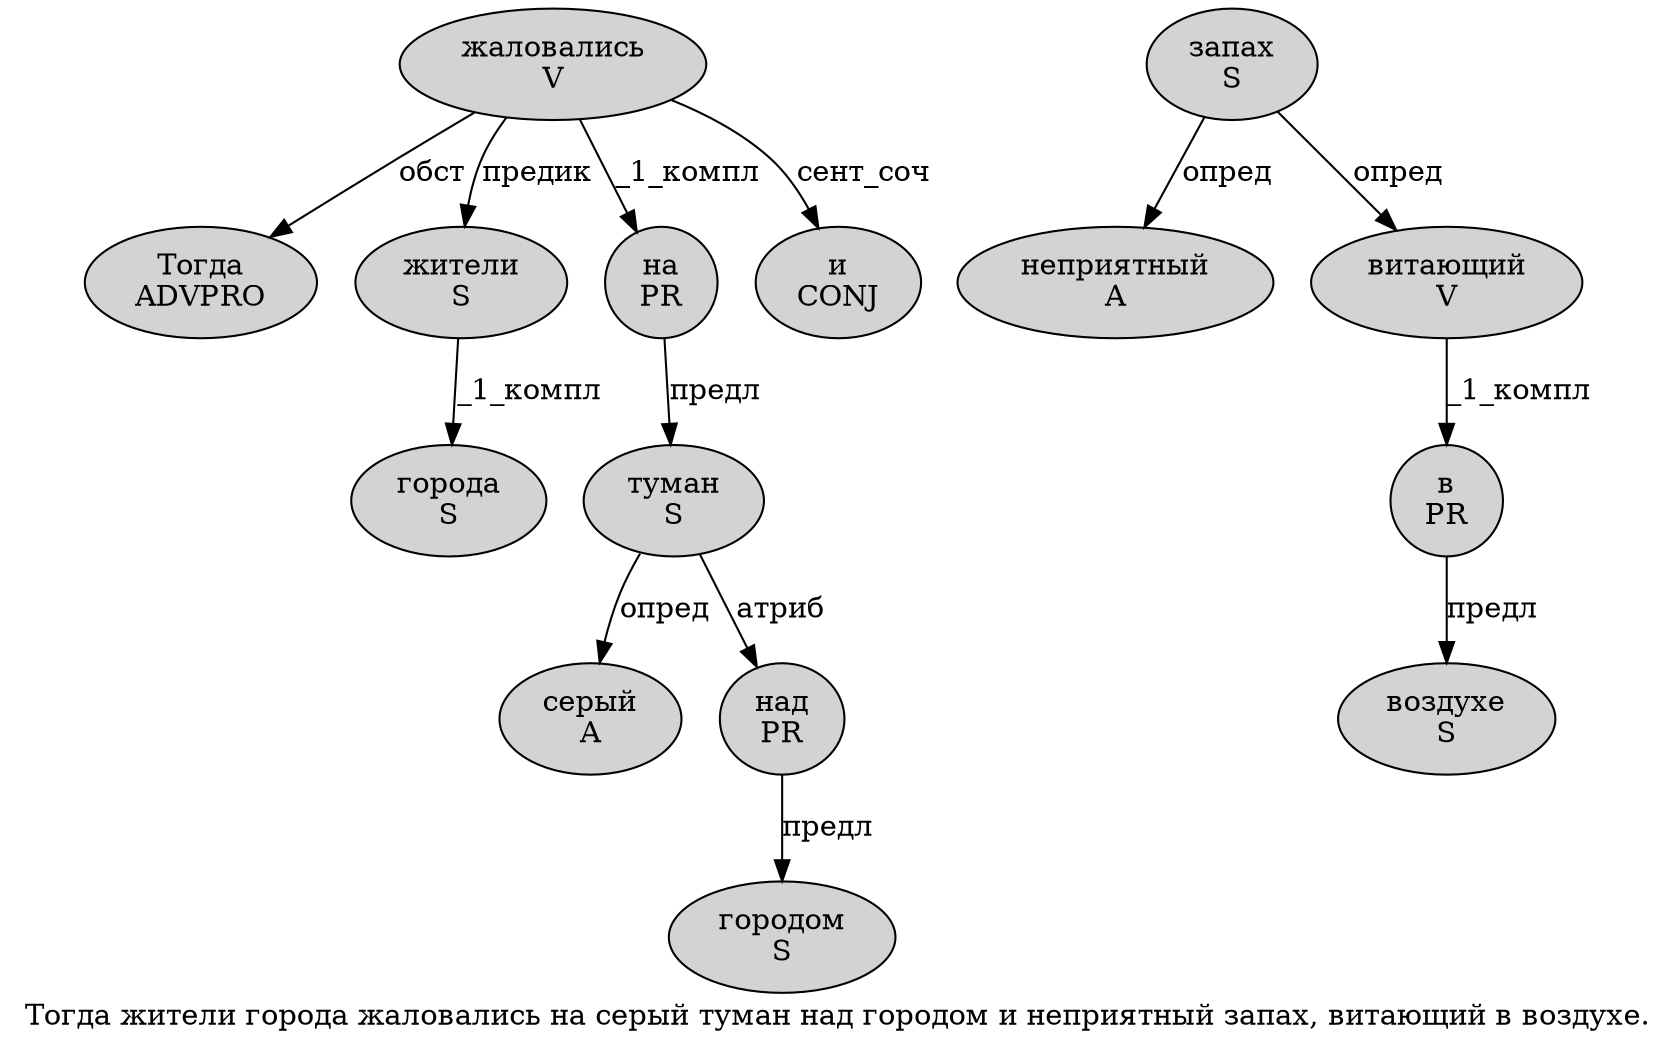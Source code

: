 digraph SENTENCE_657 {
	graph [label="Тогда жители города жаловались на серый туман над городом и неприятный запах, витающий в воздухе."]
	node [style=filled]
		0 [label="Тогда
ADVPRO" color="" fillcolor=lightgray penwidth=1 shape=ellipse]
		1 [label="жители
S" color="" fillcolor=lightgray penwidth=1 shape=ellipse]
		2 [label="города
S" color="" fillcolor=lightgray penwidth=1 shape=ellipse]
		3 [label="жаловались
V" color="" fillcolor=lightgray penwidth=1 shape=ellipse]
		4 [label="на
PR" color="" fillcolor=lightgray penwidth=1 shape=ellipse]
		5 [label="серый
A" color="" fillcolor=lightgray penwidth=1 shape=ellipse]
		6 [label="туман
S" color="" fillcolor=lightgray penwidth=1 shape=ellipse]
		7 [label="над
PR" color="" fillcolor=lightgray penwidth=1 shape=ellipse]
		8 [label="городом
S" color="" fillcolor=lightgray penwidth=1 shape=ellipse]
		9 [label="и
CONJ" color="" fillcolor=lightgray penwidth=1 shape=ellipse]
		10 [label="неприятный
A" color="" fillcolor=lightgray penwidth=1 shape=ellipse]
		11 [label="запах
S" color="" fillcolor=lightgray penwidth=1 shape=ellipse]
		13 [label="витающий
V" color="" fillcolor=lightgray penwidth=1 shape=ellipse]
		14 [label="в
PR" color="" fillcolor=lightgray penwidth=1 shape=ellipse]
		15 [label="воздухе
S" color="" fillcolor=lightgray penwidth=1 shape=ellipse]
			1 -> 2 [label="_1_компл"]
			7 -> 8 [label="предл"]
			11 -> 10 [label="опред"]
			11 -> 13 [label="опред"]
			14 -> 15 [label="предл"]
			6 -> 5 [label="опред"]
			6 -> 7 [label="атриб"]
			4 -> 6 [label="предл"]
			13 -> 14 [label="_1_компл"]
			3 -> 0 [label="обст"]
			3 -> 1 [label="предик"]
			3 -> 4 [label="_1_компл"]
			3 -> 9 [label="сент_соч"]
}